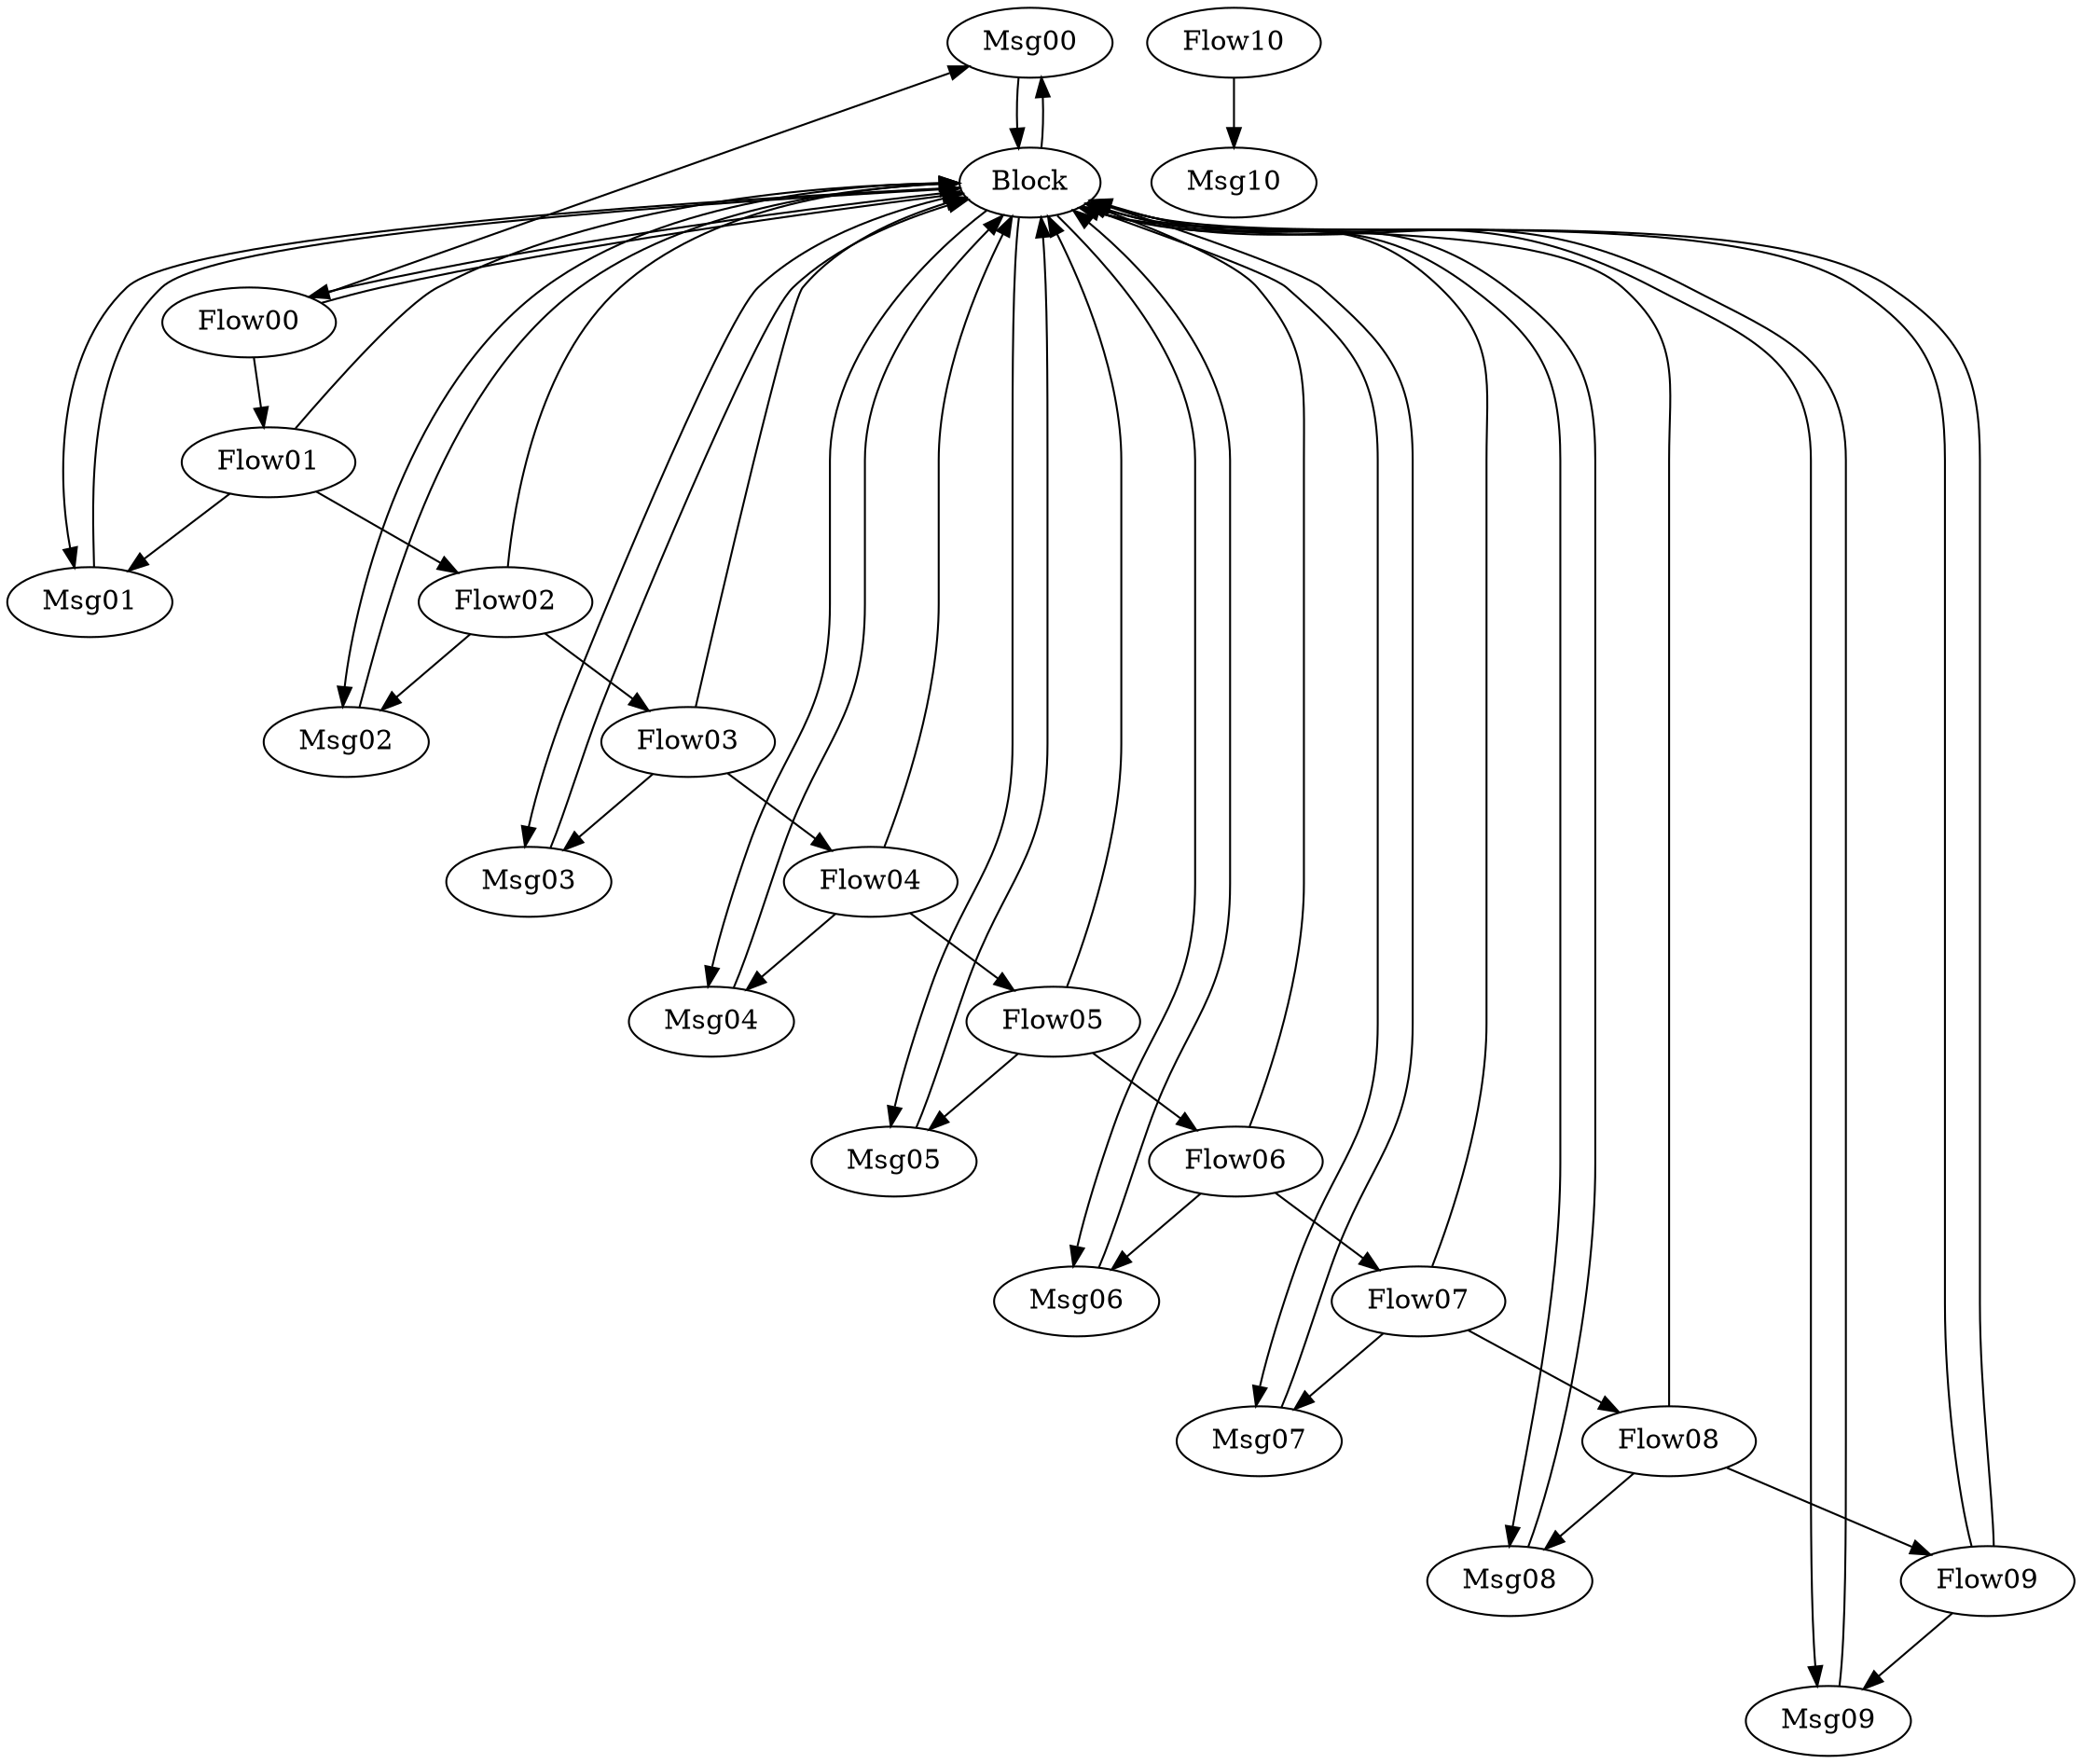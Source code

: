 digraph "altdst-flow-10" {
  node[cpu=0 fid=1 pattern="P-altdst-flow-10" toffs=0 tvalid=0 vabs=0]
  Msg00 [type=tmsg par=0 evtno=10]
  Msg01 [type=tmsg par=1 evtno=11]
  Msg02 [type=tmsg par=2 evtno=12]
  Msg03 [type=tmsg par=3 evtno=13]
  Msg04 [type=tmsg par=4 evtno=14]
  Msg05 [type=tmsg par=5 evtno=15]
  Msg06 [type=tmsg par=6 evtno=16]
  Msg07 [type=tmsg par=7 evtno=17]
  Msg08 [type=tmsg par=8 evtno=18]
  Msg09 [type=tmsg par=9 evtno=19]
  Block [type=block tperiod=10000000 patexit=1 qlo=1 qhi=1 qil=1]
  Flow00 [type=flow prio=0 qty=1 patentry=1]
  Flow01 [type=flow prio=0 qty=1]
  Flow02 [type=flow prio=0 qty=1]
  Flow03 [type=flow prio=0 qty=1]
  Flow04 [type=flow prio=1 qty=1]
  Flow05 [type=flow prio=1 qty=1]
  Flow06 [type=flow prio=1 qty=1]
  Flow07 [type=flow prio=1 qty=1]
  Flow08 [type=flow prio=2 qty=1]
  Flow09 [type=flow prio=2 qty=1]
  Block -> Flow00 -> Flow01 -> Flow02 -> Flow03 -> Flow04 -> Flow05 -> Flow06 -> Flow07 -> Flow08 -> Flow09 -> Block [type=defdst]
  Msg00 -> Block [type=defdst]
  Msg01 -> Block [type=defdst]
  Msg02 -> Block [type=defdst]
  Msg03 -> Block [type=defdst]
  Msg04 -> Block [type=defdst]
  Msg05 -> Block [type=defdst]
  Msg06 -> Block [type=defdst]
  Msg07 -> Block [type=defdst]
  Msg08 -> Block [type=defdst]
  Msg09 -> Block [type=defdst]
  Block -> Msg00 [type=altdst]
  Block -> Msg01 [type=altdst]
  Block -> Msg02 [type=altdst]
  Block -> Msg03 [type=altdst]
  Block -> Msg04 [type=altdst]
  Block -> Msg05 [type=altdst]
  Block -> Msg06 [type=altdst]
  Block -> Msg07 [type=altdst]
  Block -> Msg08 [type=altdst]
  Block -> Msg09 [type=altdst]
  Flow00 -> Msg00 [type=flowdst]
  Flow01 -> Msg01 [type=flowdst]
  Flow02 -> Msg02 [type=flowdst]
  Flow03 -> Msg03 [type=flowdst]
  Flow04 -> Msg04 [type=flowdst]
  Flow05 -> Msg05 [type=flowdst]
  Flow06 -> Msg06 [type=flowdst]
  Flow07 -> Msg07 [type=flowdst]
  Flow08 -> Msg08 [type=flowdst]
  Flow09 -> Msg09 [type=flowdst]
  Flow10 -> Msg10 [type=flowdst]
  Flow00 -> Block [type=target]
  Flow01 -> Block [type=target]
  Flow02 -> Block [type=target]
  Flow03 -> Block [type=target]
  Flow04 -> Block [type=target]
  Flow05 -> Block [type=target]
  Flow06 -> Block [type=target]
  Flow07 -> Block [type=target]
  Flow08 -> Block [type=target]
  Flow09 -> Block [type=target]
}
